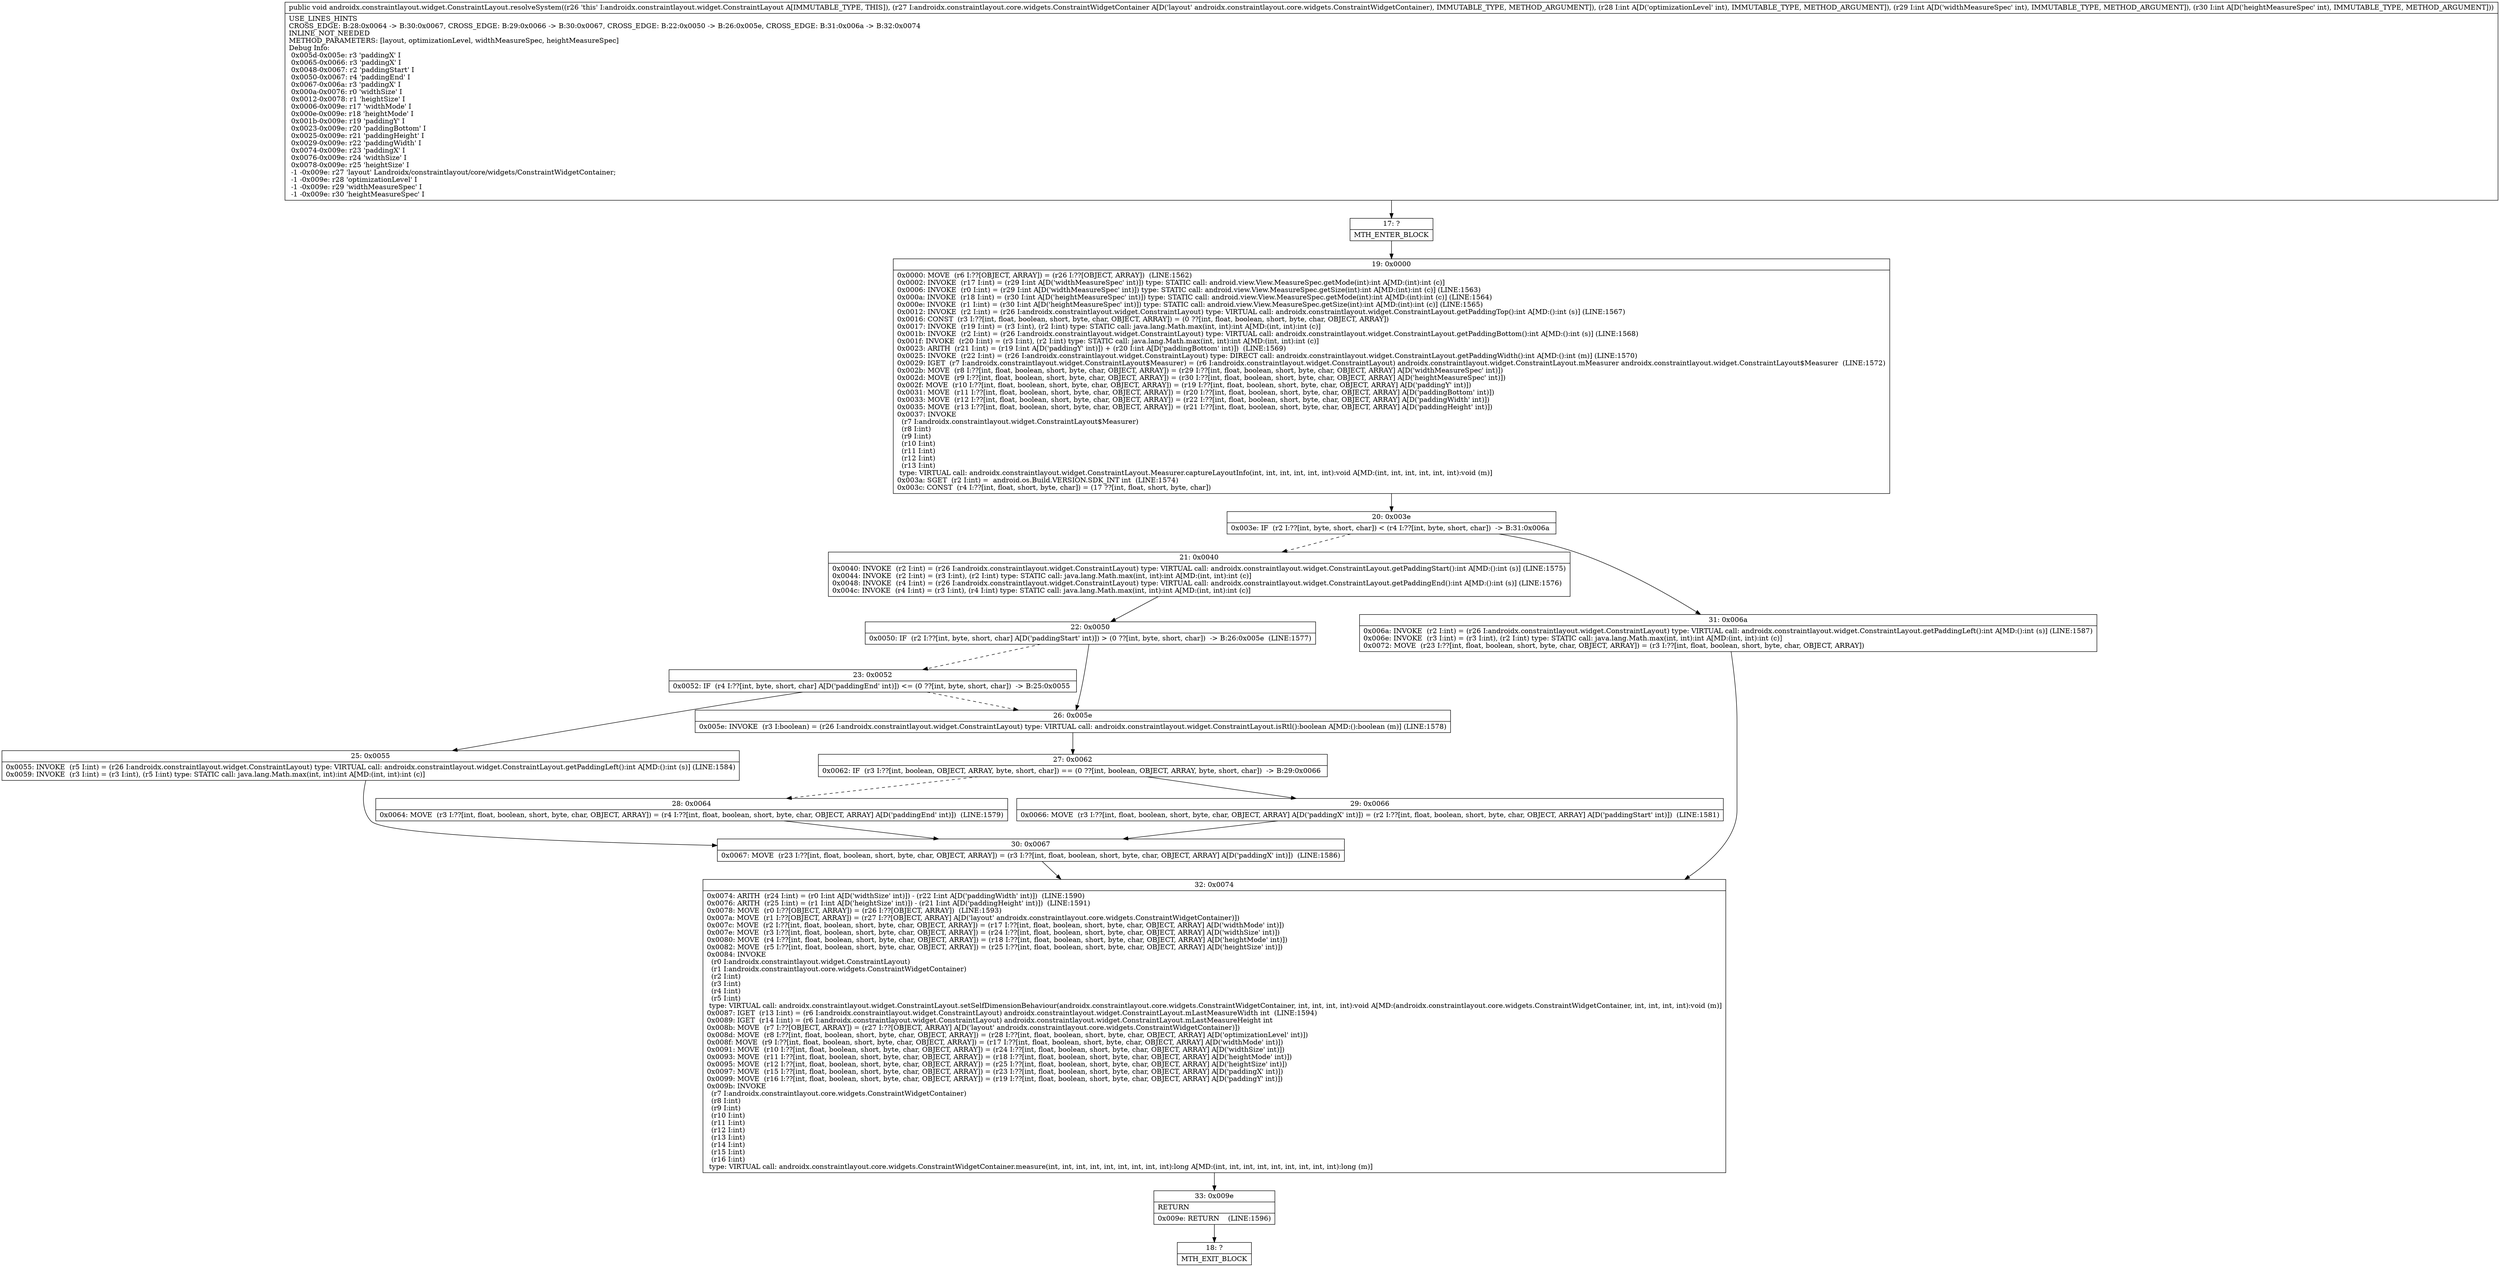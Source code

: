 digraph "CFG forandroidx.constraintlayout.widget.ConstraintLayout.resolveSystem(Landroidx\/constraintlayout\/core\/widgets\/ConstraintWidgetContainer;III)V" {
Node_17 [shape=record,label="{17\:\ ?|MTH_ENTER_BLOCK\l}"];
Node_19 [shape=record,label="{19\:\ 0x0000|0x0000: MOVE  (r6 I:??[OBJECT, ARRAY]) = (r26 I:??[OBJECT, ARRAY])  (LINE:1562)\l0x0002: INVOKE  (r17 I:int) = (r29 I:int A[D('widthMeasureSpec' int)]) type: STATIC call: android.view.View.MeasureSpec.getMode(int):int A[MD:(int):int (c)]\l0x0006: INVOKE  (r0 I:int) = (r29 I:int A[D('widthMeasureSpec' int)]) type: STATIC call: android.view.View.MeasureSpec.getSize(int):int A[MD:(int):int (c)] (LINE:1563)\l0x000a: INVOKE  (r18 I:int) = (r30 I:int A[D('heightMeasureSpec' int)]) type: STATIC call: android.view.View.MeasureSpec.getMode(int):int A[MD:(int):int (c)] (LINE:1564)\l0x000e: INVOKE  (r1 I:int) = (r30 I:int A[D('heightMeasureSpec' int)]) type: STATIC call: android.view.View.MeasureSpec.getSize(int):int A[MD:(int):int (c)] (LINE:1565)\l0x0012: INVOKE  (r2 I:int) = (r26 I:androidx.constraintlayout.widget.ConstraintLayout) type: VIRTUAL call: androidx.constraintlayout.widget.ConstraintLayout.getPaddingTop():int A[MD:():int (s)] (LINE:1567)\l0x0016: CONST  (r3 I:??[int, float, boolean, short, byte, char, OBJECT, ARRAY]) = (0 ??[int, float, boolean, short, byte, char, OBJECT, ARRAY]) \l0x0017: INVOKE  (r19 I:int) = (r3 I:int), (r2 I:int) type: STATIC call: java.lang.Math.max(int, int):int A[MD:(int, int):int (c)]\l0x001b: INVOKE  (r2 I:int) = (r26 I:androidx.constraintlayout.widget.ConstraintLayout) type: VIRTUAL call: androidx.constraintlayout.widget.ConstraintLayout.getPaddingBottom():int A[MD:():int (s)] (LINE:1568)\l0x001f: INVOKE  (r20 I:int) = (r3 I:int), (r2 I:int) type: STATIC call: java.lang.Math.max(int, int):int A[MD:(int, int):int (c)]\l0x0023: ARITH  (r21 I:int) = (r19 I:int A[D('paddingY' int)]) + (r20 I:int A[D('paddingBottom' int)])  (LINE:1569)\l0x0025: INVOKE  (r22 I:int) = (r26 I:androidx.constraintlayout.widget.ConstraintLayout) type: DIRECT call: androidx.constraintlayout.widget.ConstraintLayout.getPaddingWidth():int A[MD:():int (m)] (LINE:1570)\l0x0029: IGET  (r7 I:androidx.constraintlayout.widget.ConstraintLayout$Measurer) = (r6 I:androidx.constraintlayout.widget.ConstraintLayout) androidx.constraintlayout.widget.ConstraintLayout.mMeasurer androidx.constraintlayout.widget.ConstraintLayout$Measurer  (LINE:1572)\l0x002b: MOVE  (r8 I:??[int, float, boolean, short, byte, char, OBJECT, ARRAY]) = (r29 I:??[int, float, boolean, short, byte, char, OBJECT, ARRAY] A[D('widthMeasureSpec' int)]) \l0x002d: MOVE  (r9 I:??[int, float, boolean, short, byte, char, OBJECT, ARRAY]) = (r30 I:??[int, float, boolean, short, byte, char, OBJECT, ARRAY] A[D('heightMeasureSpec' int)]) \l0x002f: MOVE  (r10 I:??[int, float, boolean, short, byte, char, OBJECT, ARRAY]) = (r19 I:??[int, float, boolean, short, byte, char, OBJECT, ARRAY] A[D('paddingY' int)]) \l0x0031: MOVE  (r11 I:??[int, float, boolean, short, byte, char, OBJECT, ARRAY]) = (r20 I:??[int, float, boolean, short, byte, char, OBJECT, ARRAY] A[D('paddingBottom' int)]) \l0x0033: MOVE  (r12 I:??[int, float, boolean, short, byte, char, OBJECT, ARRAY]) = (r22 I:??[int, float, boolean, short, byte, char, OBJECT, ARRAY] A[D('paddingWidth' int)]) \l0x0035: MOVE  (r13 I:??[int, float, boolean, short, byte, char, OBJECT, ARRAY]) = (r21 I:??[int, float, boolean, short, byte, char, OBJECT, ARRAY] A[D('paddingHeight' int)]) \l0x0037: INVOKE  \l  (r7 I:androidx.constraintlayout.widget.ConstraintLayout$Measurer)\l  (r8 I:int)\l  (r9 I:int)\l  (r10 I:int)\l  (r11 I:int)\l  (r12 I:int)\l  (r13 I:int)\l type: VIRTUAL call: androidx.constraintlayout.widget.ConstraintLayout.Measurer.captureLayoutInfo(int, int, int, int, int, int):void A[MD:(int, int, int, int, int, int):void (m)]\l0x003a: SGET  (r2 I:int) =  android.os.Build.VERSION.SDK_INT int  (LINE:1574)\l0x003c: CONST  (r4 I:??[int, float, short, byte, char]) = (17 ??[int, float, short, byte, char]) \l}"];
Node_20 [shape=record,label="{20\:\ 0x003e|0x003e: IF  (r2 I:??[int, byte, short, char]) \< (r4 I:??[int, byte, short, char])  \-\> B:31:0x006a \l}"];
Node_21 [shape=record,label="{21\:\ 0x0040|0x0040: INVOKE  (r2 I:int) = (r26 I:androidx.constraintlayout.widget.ConstraintLayout) type: VIRTUAL call: androidx.constraintlayout.widget.ConstraintLayout.getPaddingStart():int A[MD:():int (s)] (LINE:1575)\l0x0044: INVOKE  (r2 I:int) = (r3 I:int), (r2 I:int) type: STATIC call: java.lang.Math.max(int, int):int A[MD:(int, int):int (c)]\l0x0048: INVOKE  (r4 I:int) = (r26 I:androidx.constraintlayout.widget.ConstraintLayout) type: VIRTUAL call: androidx.constraintlayout.widget.ConstraintLayout.getPaddingEnd():int A[MD:():int (s)] (LINE:1576)\l0x004c: INVOKE  (r4 I:int) = (r3 I:int), (r4 I:int) type: STATIC call: java.lang.Math.max(int, int):int A[MD:(int, int):int (c)]\l}"];
Node_22 [shape=record,label="{22\:\ 0x0050|0x0050: IF  (r2 I:??[int, byte, short, char] A[D('paddingStart' int)]) \> (0 ??[int, byte, short, char])  \-\> B:26:0x005e  (LINE:1577)\l}"];
Node_23 [shape=record,label="{23\:\ 0x0052|0x0052: IF  (r4 I:??[int, byte, short, char] A[D('paddingEnd' int)]) \<= (0 ??[int, byte, short, char])  \-\> B:25:0x0055 \l}"];
Node_25 [shape=record,label="{25\:\ 0x0055|0x0055: INVOKE  (r5 I:int) = (r26 I:androidx.constraintlayout.widget.ConstraintLayout) type: VIRTUAL call: androidx.constraintlayout.widget.ConstraintLayout.getPaddingLeft():int A[MD:():int (s)] (LINE:1584)\l0x0059: INVOKE  (r3 I:int) = (r3 I:int), (r5 I:int) type: STATIC call: java.lang.Math.max(int, int):int A[MD:(int, int):int (c)]\l}"];
Node_30 [shape=record,label="{30\:\ 0x0067|0x0067: MOVE  (r23 I:??[int, float, boolean, short, byte, char, OBJECT, ARRAY]) = (r3 I:??[int, float, boolean, short, byte, char, OBJECT, ARRAY] A[D('paddingX' int)])  (LINE:1586)\l}"];
Node_32 [shape=record,label="{32\:\ 0x0074|0x0074: ARITH  (r24 I:int) = (r0 I:int A[D('widthSize' int)]) \- (r22 I:int A[D('paddingWidth' int)])  (LINE:1590)\l0x0076: ARITH  (r25 I:int) = (r1 I:int A[D('heightSize' int)]) \- (r21 I:int A[D('paddingHeight' int)])  (LINE:1591)\l0x0078: MOVE  (r0 I:??[OBJECT, ARRAY]) = (r26 I:??[OBJECT, ARRAY])  (LINE:1593)\l0x007a: MOVE  (r1 I:??[OBJECT, ARRAY]) = (r27 I:??[OBJECT, ARRAY] A[D('layout' androidx.constraintlayout.core.widgets.ConstraintWidgetContainer)]) \l0x007c: MOVE  (r2 I:??[int, float, boolean, short, byte, char, OBJECT, ARRAY]) = (r17 I:??[int, float, boolean, short, byte, char, OBJECT, ARRAY] A[D('widthMode' int)]) \l0x007e: MOVE  (r3 I:??[int, float, boolean, short, byte, char, OBJECT, ARRAY]) = (r24 I:??[int, float, boolean, short, byte, char, OBJECT, ARRAY] A[D('widthSize' int)]) \l0x0080: MOVE  (r4 I:??[int, float, boolean, short, byte, char, OBJECT, ARRAY]) = (r18 I:??[int, float, boolean, short, byte, char, OBJECT, ARRAY] A[D('heightMode' int)]) \l0x0082: MOVE  (r5 I:??[int, float, boolean, short, byte, char, OBJECT, ARRAY]) = (r25 I:??[int, float, boolean, short, byte, char, OBJECT, ARRAY] A[D('heightSize' int)]) \l0x0084: INVOKE  \l  (r0 I:androidx.constraintlayout.widget.ConstraintLayout)\l  (r1 I:androidx.constraintlayout.core.widgets.ConstraintWidgetContainer)\l  (r2 I:int)\l  (r3 I:int)\l  (r4 I:int)\l  (r5 I:int)\l type: VIRTUAL call: androidx.constraintlayout.widget.ConstraintLayout.setSelfDimensionBehaviour(androidx.constraintlayout.core.widgets.ConstraintWidgetContainer, int, int, int, int):void A[MD:(androidx.constraintlayout.core.widgets.ConstraintWidgetContainer, int, int, int, int):void (m)]\l0x0087: IGET  (r13 I:int) = (r6 I:androidx.constraintlayout.widget.ConstraintLayout) androidx.constraintlayout.widget.ConstraintLayout.mLastMeasureWidth int  (LINE:1594)\l0x0089: IGET  (r14 I:int) = (r6 I:androidx.constraintlayout.widget.ConstraintLayout) androidx.constraintlayout.widget.ConstraintLayout.mLastMeasureHeight int \l0x008b: MOVE  (r7 I:??[OBJECT, ARRAY]) = (r27 I:??[OBJECT, ARRAY] A[D('layout' androidx.constraintlayout.core.widgets.ConstraintWidgetContainer)]) \l0x008d: MOVE  (r8 I:??[int, float, boolean, short, byte, char, OBJECT, ARRAY]) = (r28 I:??[int, float, boolean, short, byte, char, OBJECT, ARRAY] A[D('optimizationLevel' int)]) \l0x008f: MOVE  (r9 I:??[int, float, boolean, short, byte, char, OBJECT, ARRAY]) = (r17 I:??[int, float, boolean, short, byte, char, OBJECT, ARRAY] A[D('widthMode' int)]) \l0x0091: MOVE  (r10 I:??[int, float, boolean, short, byte, char, OBJECT, ARRAY]) = (r24 I:??[int, float, boolean, short, byte, char, OBJECT, ARRAY] A[D('widthSize' int)]) \l0x0093: MOVE  (r11 I:??[int, float, boolean, short, byte, char, OBJECT, ARRAY]) = (r18 I:??[int, float, boolean, short, byte, char, OBJECT, ARRAY] A[D('heightMode' int)]) \l0x0095: MOVE  (r12 I:??[int, float, boolean, short, byte, char, OBJECT, ARRAY]) = (r25 I:??[int, float, boolean, short, byte, char, OBJECT, ARRAY] A[D('heightSize' int)]) \l0x0097: MOVE  (r15 I:??[int, float, boolean, short, byte, char, OBJECT, ARRAY]) = (r23 I:??[int, float, boolean, short, byte, char, OBJECT, ARRAY] A[D('paddingX' int)]) \l0x0099: MOVE  (r16 I:??[int, float, boolean, short, byte, char, OBJECT, ARRAY]) = (r19 I:??[int, float, boolean, short, byte, char, OBJECT, ARRAY] A[D('paddingY' int)]) \l0x009b: INVOKE  \l  (r7 I:androidx.constraintlayout.core.widgets.ConstraintWidgetContainer)\l  (r8 I:int)\l  (r9 I:int)\l  (r10 I:int)\l  (r11 I:int)\l  (r12 I:int)\l  (r13 I:int)\l  (r14 I:int)\l  (r15 I:int)\l  (r16 I:int)\l type: VIRTUAL call: androidx.constraintlayout.core.widgets.ConstraintWidgetContainer.measure(int, int, int, int, int, int, int, int, int):long A[MD:(int, int, int, int, int, int, int, int, int):long (m)]\l}"];
Node_33 [shape=record,label="{33\:\ 0x009e|RETURN\l|0x009e: RETURN    (LINE:1596)\l}"];
Node_18 [shape=record,label="{18\:\ ?|MTH_EXIT_BLOCK\l}"];
Node_26 [shape=record,label="{26\:\ 0x005e|0x005e: INVOKE  (r3 I:boolean) = (r26 I:androidx.constraintlayout.widget.ConstraintLayout) type: VIRTUAL call: androidx.constraintlayout.widget.ConstraintLayout.isRtl():boolean A[MD:():boolean (m)] (LINE:1578)\l}"];
Node_27 [shape=record,label="{27\:\ 0x0062|0x0062: IF  (r3 I:??[int, boolean, OBJECT, ARRAY, byte, short, char]) == (0 ??[int, boolean, OBJECT, ARRAY, byte, short, char])  \-\> B:29:0x0066 \l}"];
Node_28 [shape=record,label="{28\:\ 0x0064|0x0064: MOVE  (r3 I:??[int, float, boolean, short, byte, char, OBJECT, ARRAY]) = (r4 I:??[int, float, boolean, short, byte, char, OBJECT, ARRAY] A[D('paddingEnd' int)])  (LINE:1579)\l}"];
Node_29 [shape=record,label="{29\:\ 0x0066|0x0066: MOVE  (r3 I:??[int, float, boolean, short, byte, char, OBJECT, ARRAY] A[D('paddingX' int)]) = (r2 I:??[int, float, boolean, short, byte, char, OBJECT, ARRAY] A[D('paddingStart' int)])  (LINE:1581)\l}"];
Node_31 [shape=record,label="{31\:\ 0x006a|0x006a: INVOKE  (r2 I:int) = (r26 I:androidx.constraintlayout.widget.ConstraintLayout) type: VIRTUAL call: androidx.constraintlayout.widget.ConstraintLayout.getPaddingLeft():int A[MD:():int (s)] (LINE:1587)\l0x006e: INVOKE  (r3 I:int) = (r3 I:int), (r2 I:int) type: STATIC call: java.lang.Math.max(int, int):int A[MD:(int, int):int (c)]\l0x0072: MOVE  (r23 I:??[int, float, boolean, short, byte, char, OBJECT, ARRAY]) = (r3 I:??[int, float, boolean, short, byte, char, OBJECT, ARRAY]) \l}"];
MethodNode[shape=record,label="{public void androidx.constraintlayout.widget.ConstraintLayout.resolveSystem((r26 'this' I:androidx.constraintlayout.widget.ConstraintLayout A[IMMUTABLE_TYPE, THIS]), (r27 I:androidx.constraintlayout.core.widgets.ConstraintWidgetContainer A[D('layout' androidx.constraintlayout.core.widgets.ConstraintWidgetContainer), IMMUTABLE_TYPE, METHOD_ARGUMENT]), (r28 I:int A[D('optimizationLevel' int), IMMUTABLE_TYPE, METHOD_ARGUMENT]), (r29 I:int A[D('widthMeasureSpec' int), IMMUTABLE_TYPE, METHOD_ARGUMENT]), (r30 I:int A[D('heightMeasureSpec' int), IMMUTABLE_TYPE, METHOD_ARGUMENT]))  | USE_LINES_HINTS\lCROSS_EDGE: B:28:0x0064 \-\> B:30:0x0067, CROSS_EDGE: B:29:0x0066 \-\> B:30:0x0067, CROSS_EDGE: B:22:0x0050 \-\> B:26:0x005e, CROSS_EDGE: B:31:0x006a \-\> B:32:0x0074\lINLINE_NOT_NEEDED\lMETHOD_PARAMETERS: [layout, optimizationLevel, widthMeasureSpec, heightMeasureSpec]\lDebug Info:\l  0x005d\-0x005e: r3 'paddingX' I\l  0x0065\-0x0066: r3 'paddingX' I\l  0x0048\-0x0067: r2 'paddingStart' I\l  0x0050\-0x0067: r4 'paddingEnd' I\l  0x0067\-0x006a: r3 'paddingX' I\l  0x000a\-0x0076: r0 'widthSize' I\l  0x0012\-0x0078: r1 'heightSize' I\l  0x0006\-0x009e: r17 'widthMode' I\l  0x000e\-0x009e: r18 'heightMode' I\l  0x001b\-0x009e: r19 'paddingY' I\l  0x0023\-0x009e: r20 'paddingBottom' I\l  0x0025\-0x009e: r21 'paddingHeight' I\l  0x0029\-0x009e: r22 'paddingWidth' I\l  0x0074\-0x009e: r23 'paddingX' I\l  0x0076\-0x009e: r24 'widthSize' I\l  0x0078\-0x009e: r25 'heightSize' I\l  \-1 \-0x009e: r27 'layout' Landroidx\/constraintlayout\/core\/widgets\/ConstraintWidgetContainer;\l  \-1 \-0x009e: r28 'optimizationLevel' I\l  \-1 \-0x009e: r29 'widthMeasureSpec' I\l  \-1 \-0x009e: r30 'heightMeasureSpec' I\l}"];
MethodNode -> Node_17;Node_17 -> Node_19;
Node_19 -> Node_20;
Node_20 -> Node_21[style=dashed];
Node_20 -> Node_31;
Node_21 -> Node_22;
Node_22 -> Node_23[style=dashed];
Node_22 -> Node_26;
Node_23 -> Node_25;
Node_23 -> Node_26[style=dashed];
Node_25 -> Node_30;
Node_30 -> Node_32;
Node_32 -> Node_33;
Node_33 -> Node_18;
Node_26 -> Node_27;
Node_27 -> Node_28[style=dashed];
Node_27 -> Node_29;
Node_28 -> Node_30;
Node_29 -> Node_30;
Node_31 -> Node_32;
}

